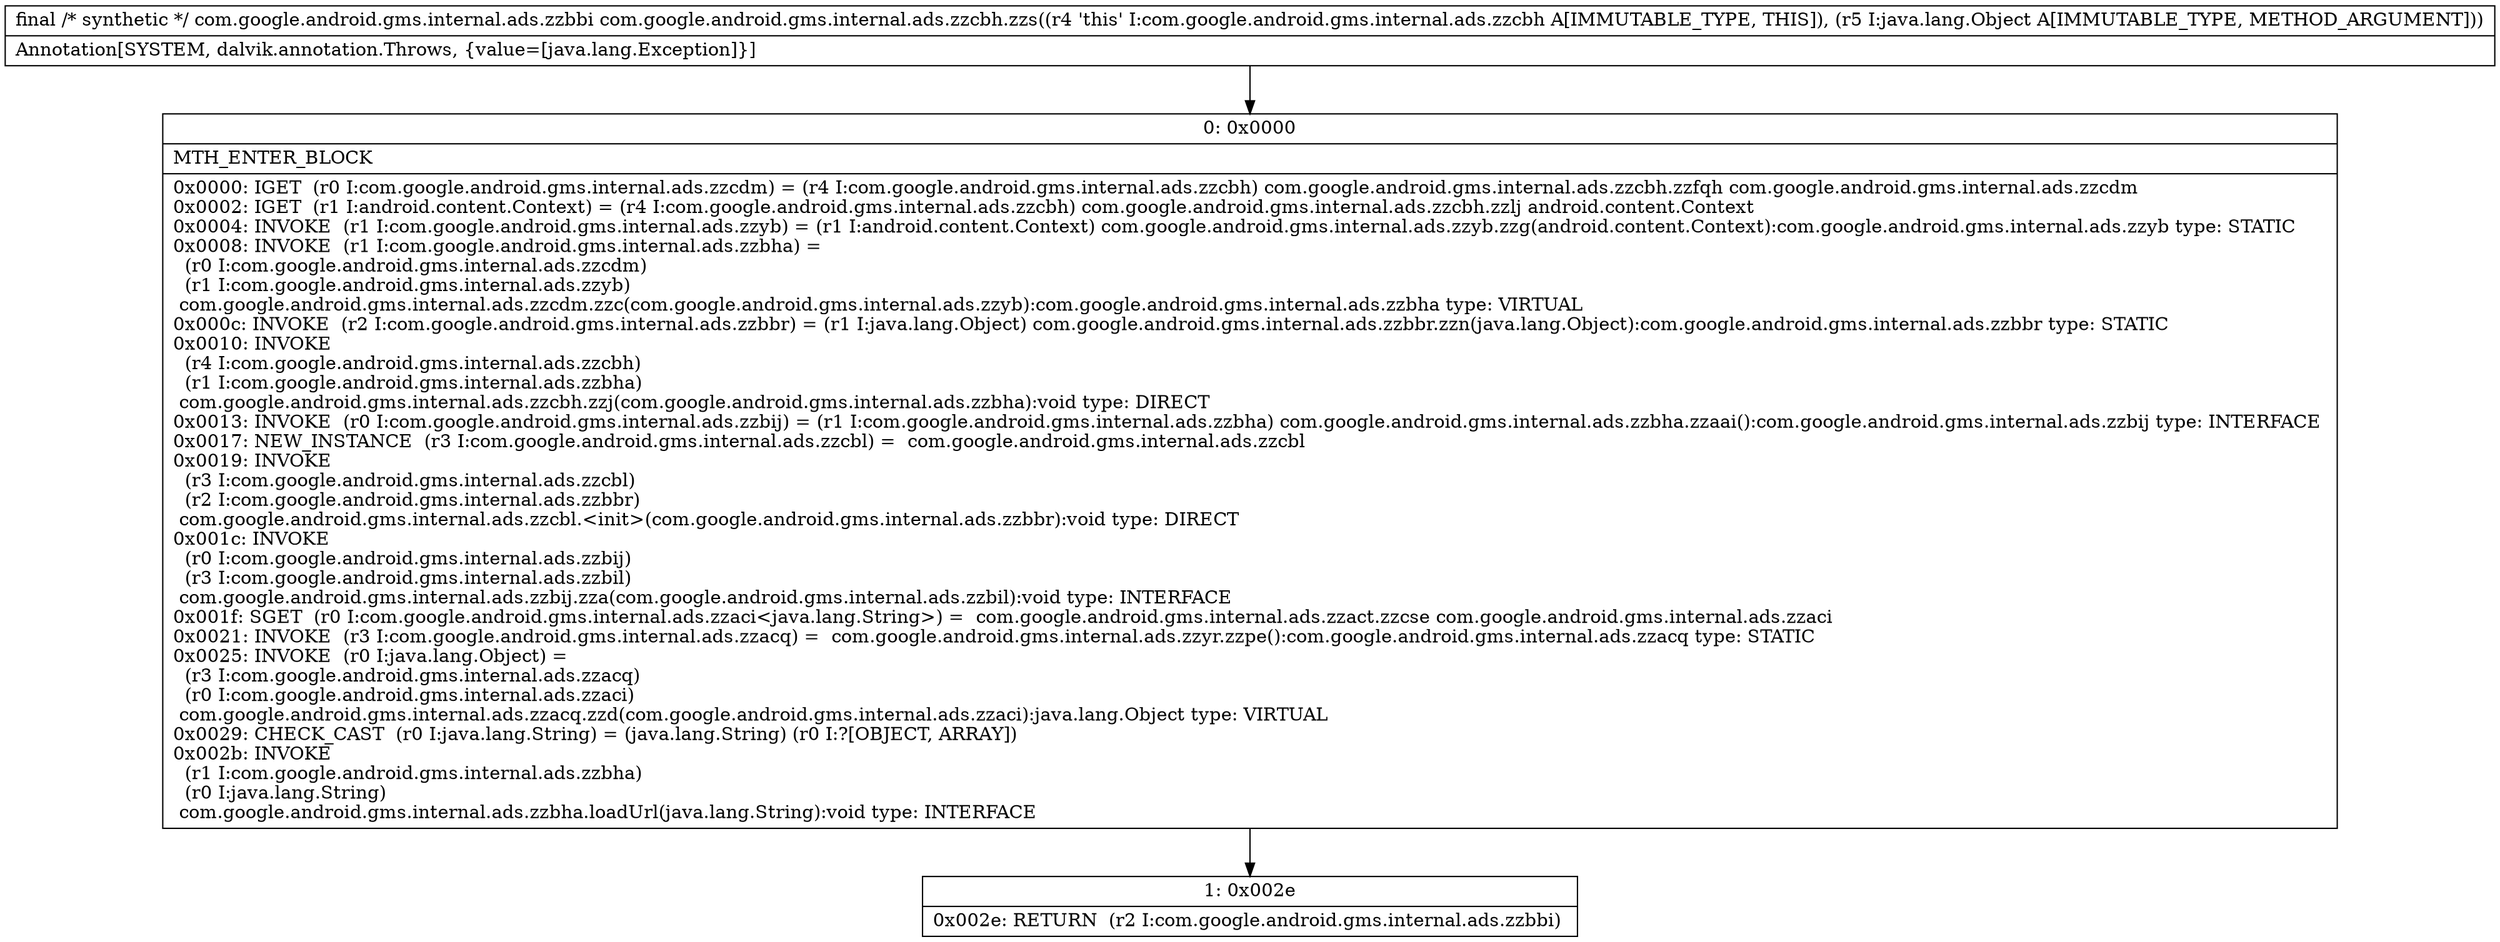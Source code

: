digraph "CFG forcom.google.android.gms.internal.ads.zzcbh.zzs(Ljava\/lang\/Object;)Lcom\/google\/android\/gms\/internal\/ads\/zzbbi;" {
Node_0 [shape=record,label="{0\:\ 0x0000|MTH_ENTER_BLOCK\l|0x0000: IGET  (r0 I:com.google.android.gms.internal.ads.zzcdm) = (r4 I:com.google.android.gms.internal.ads.zzcbh) com.google.android.gms.internal.ads.zzcbh.zzfqh com.google.android.gms.internal.ads.zzcdm \l0x0002: IGET  (r1 I:android.content.Context) = (r4 I:com.google.android.gms.internal.ads.zzcbh) com.google.android.gms.internal.ads.zzcbh.zzlj android.content.Context \l0x0004: INVOKE  (r1 I:com.google.android.gms.internal.ads.zzyb) = (r1 I:android.content.Context) com.google.android.gms.internal.ads.zzyb.zzg(android.content.Context):com.google.android.gms.internal.ads.zzyb type: STATIC \l0x0008: INVOKE  (r1 I:com.google.android.gms.internal.ads.zzbha) = \l  (r0 I:com.google.android.gms.internal.ads.zzcdm)\l  (r1 I:com.google.android.gms.internal.ads.zzyb)\l com.google.android.gms.internal.ads.zzcdm.zzc(com.google.android.gms.internal.ads.zzyb):com.google.android.gms.internal.ads.zzbha type: VIRTUAL \l0x000c: INVOKE  (r2 I:com.google.android.gms.internal.ads.zzbbr) = (r1 I:java.lang.Object) com.google.android.gms.internal.ads.zzbbr.zzn(java.lang.Object):com.google.android.gms.internal.ads.zzbbr type: STATIC \l0x0010: INVOKE  \l  (r4 I:com.google.android.gms.internal.ads.zzcbh)\l  (r1 I:com.google.android.gms.internal.ads.zzbha)\l com.google.android.gms.internal.ads.zzcbh.zzj(com.google.android.gms.internal.ads.zzbha):void type: DIRECT \l0x0013: INVOKE  (r0 I:com.google.android.gms.internal.ads.zzbij) = (r1 I:com.google.android.gms.internal.ads.zzbha) com.google.android.gms.internal.ads.zzbha.zzaai():com.google.android.gms.internal.ads.zzbij type: INTERFACE \l0x0017: NEW_INSTANCE  (r3 I:com.google.android.gms.internal.ads.zzcbl) =  com.google.android.gms.internal.ads.zzcbl \l0x0019: INVOKE  \l  (r3 I:com.google.android.gms.internal.ads.zzcbl)\l  (r2 I:com.google.android.gms.internal.ads.zzbbr)\l com.google.android.gms.internal.ads.zzcbl.\<init\>(com.google.android.gms.internal.ads.zzbbr):void type: DIRECT \l0x001c: INVOKE  \l  (r0 I:com.google.android.gms.internal.ads.zzbij)\l  (r3 I:com.google.android.gms.internal.ads.zzbil)\l com.google.android.gms.internal.ads.zzbij.zza(com.google.android.gms.internal.ads.zzbil):void type: INTERFACE \l0x001f: SGET  (r0 I:com.google.android.gms.internal.ads.zzaci\<java.lang.String\>) =  com.google.android.gms.internal.ads.zzact.zzcse com.google.android.gms.internal.ads.zzaci \l0x0021: INVOKE  (r3 I:com.google.android.gms.internal.ads.zzacq) =  com.google.android.gms.internal.ads.zzyr.zzpe():com.google.android.gms.internal.ads.zzacq type: STATIC \l0x0025: INVOKE  (r0 I:java.lang.Object) = \l  (r3 I:com.google.android.gms.internal.ads.zzacq)\l  (r0 I:com.google.android.gms.internal.ads.zzaci)\l com.google.android.gms.internal.ads.zzacq.zzd(com.google.android.gms.internal.ads.zzaci):java.lang.Object type: VIRTUAL \l0x0029: CHECK_CAST  (r0 I:java.lang.String) = (java.lang.String) (r0 I:?[OBJECT, ARRAY]) \l0x002b: INVOKE  \l  (r1 I:com.google.android.gms.internal.ads.zzbha)\l  (r0 I:java.lang.String)\l com.google.android.gms.internal.ads.zzbha.loadUrl(java.lang.String):void type: INTERFACE \l}"];
Node_1 [shape=record,label="{1\:\ 0x002e|0x002e: RETURN  (r2 I:com.google.android.gms.internal.ads.zzbbi) \l}"];
MethodNode[shape=record,label="{final \/* synthetic *\/ com.google.android.gms.internal.ads.zzbbi com.google.android.gms.internal.ads.zzcbh.zzs((r4 'this' I:com.google.android.gms.internal.ads.zzcbh A[IMMUTABLE_TYPE, THIS]), (r5 I:java.lang.Object A[IMMUTABLE_TYPE, METHOD_ARGUMENT]))  | Annotation[SYSTEM, dalvik.annotation.Throws, \{value=[java.lang.Exception]\}]\l}"];
MethodNode -> Node_0;
Node_0 -> Node_1;
}


